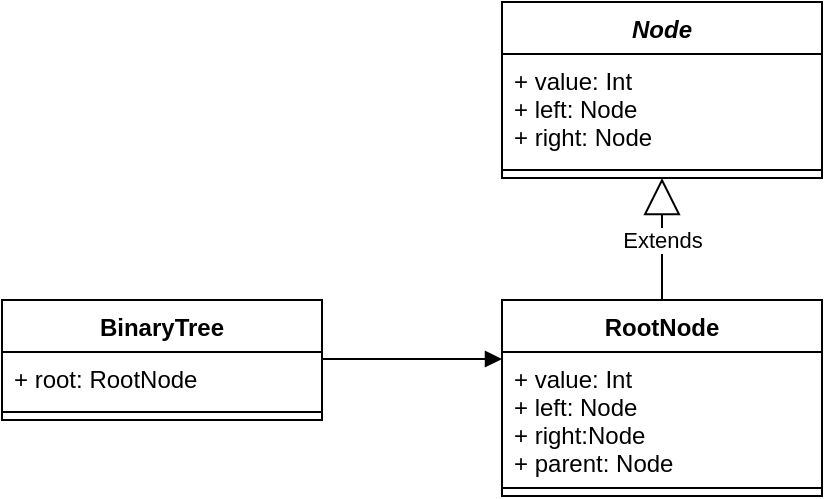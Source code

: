 <mxfile version="11.3.1" type="google" pages="1"><diagram id="MuLsgzT75JsnL3t8U8Bs" name="Page-1"><mxGraphModel dx="269" dy="573" grid="1" gridSize="10" guides="1" tooltips="1" connect="1" arrows="1" fold="1" page="1" pageScale="1" pageWidth="850" pageHeight="1100" math="0" shadow="0"><root><mxCell id="0"/><mxCell id="1" parent="0"/><mxCell id="HIlvgoCmpl1X1SGTMijy-1" value="BinaryTree" style="swimlane;fontStyle=1;align=center;verticalAlign=top;childLayout=stackLayout;horizontal=1;startSize=26;horizontalStack=0;resizeParent=1;resizeParentMax=0;resizeLast=0;collapsible=1;marginBottom=0;" parent="1" vertex="1"><mxGeometry x="120" y="220" width="160" height="60" as="geometry"/></mxCell><mxCell id="HIlvgoCmpl1X1SGTMijy-2" value="+ root: RootNode" style="text;strokeColor=none;fillColor=none;align=left;verticalAlign=top;spacingLeft=4;spacingRight=4;overflow=hidden;rotatable=0;points=[[0,0.5],[1,0.5]];portConstraint=eastwest;" parent="HIlvgoCmpl1X1SGTMijy-1" vertex="1"><mxGeometry y="26" width="160" height="26" as="geometry"/></mxCell><mxCell id="HIlvgoCmpl1X1SGTMijy-3" value="" style="line;strokeWidth=1;fillColor=none;align=left;verticalAlign=middle;spacingTop=-1;spacingLeft=3;spacingRight=3;rotatable=0;labelPosition=right;points=[];portConstraint=eastwest;" parent="HIlvgoCmpl1X1SGTMijy-1" vertex="1"><mxGeometry y="52" width="160" height="8" as="geometry"/></mxCell><mxCell id="HIlvgoCmpl1X1SGTMijy-5" value="RootNode" style="swimlane;fontStyle=1;align=center;verticalAlign=top;childLayout=stackLayout;horizontal=1;startSize=26;horizontalStack=0;resizeParent=1;resizeParentMax=0;resizeLast=0;collapsible=1;marginBottom=0;" parent="1" vertex="1"><mxGeometry x="370" y="220" width="160" height="98" as="geometry"/></mxCell><mxCell id="HIlvgoCmpl1X1SGTMijy-6" value="+ value: Int&#10;+ left: Node&#10;+ right:Node&#10;+ parent: Node" style="text;strokeColor=none;fillColor=none;align=left;verticalAlign=top;spacingLeft=4;spacingRight=4;overflow=hidden;rotatable=0;points=[[0,0.5],[1,0.5]];portConstraint=eastwest;" parent="HIlvgoCmpl1X1SGTMijy-5" vertex="1"><mxGeometry y="26" width="160" height="64" as="geometry"/></mxCell><mxCell id="HIlvgoCmpl1X1SGTMijy-7" value="" style="line;strokeWidth=1;fillColor=none;align=left;verticalAlign=middle;spacingTop=-1;spacingLeft=3;spacingRight=3;rotatable=0;labelPosition=right;points=[];portConstraint=eastwest;" parent="HIlvgoCmpl1X1SGTMijy-5" vertex="1"><mxGeometry y="90" width="160" height="8" as="geometry"/></mxCell><mxCell id="HIlvgoCmpl1X1SGTMijy-9" value="Node" style="swimlane;fontStyle=3;align=center;verticalAlign=top;childLayout=stackLayout;horizontal=1;startSize=26;horizontalStack=0;resizeParent=1;resizeParentMax=0;resizeLast=0;collapsible=1;marginBottom=0;" parent="1" vertex="1"><mxGeometry x="370" y="71" width="160" height="88" as="geometry"/></mxCell><mxCell id="HIlvgoCmpl1X1SGTMijy-10" value="+ value: Int&#10;+ left: Node&#10;+ right: Node" style="text;strokeColor=none;fillColor=none;align=left;verticalAlign=top;spacingLeft=4;spacingRight=4;overflow=hidden;rotatable=0;points=[[0,0.5],[1,0.5]];portConstraint=eastwest;" parent="HIlvgoCmpl1X1SGTMijy-9" vertex="1"><mxGeometry y="26" width="160" height="54" as="geometry"/></mxCell><mxCell id="HIlvgoCmpl1X1SGTMijy-11" value="" style="line;strokeWidth=1;fillColor=none;align=left;verticalAlign=middle;spacingTop=-1;spacingLeft=3;spacingRight=3;rotatable=0;labelPosition=right;points=[];portConstraint=eastwest;" parent="HIlvgoCmpl1X1SGTMijy-9" vertex="1"><mxGeometry y="80" width="160" height="8" as="geometry"/></mxCell><mxCell id="HIlvgoCmpl1X1SGTMijy-19" value="Extends" style="endArrow=block;endSize=16;endFill=0;html=1;entryX=0.5;entryY=1;entryDx=0;entryDy=0;exitX=0.5;exitY=0;exitDx=0;exitDy=0;" parent="1" source="HIlvgoCmpl1X1SGTMijy-5" target="HIlvgoCmpl1X1SGTMijy-9" edge="1"><mxGeometry width="160" relative="1" as="geometry"><mxPoint x="130" y="340" as="sourcePoint"/><mxPoint x="450.96" y="187.99" as="targetPoint"/></mxGeometry></mxCell><mxCell id="HIlvgoCmpl1X1SGTMijy-20" value="" style="endArrow=block;endFill=1;html=1;edgeStyle=orthogonalEdgeStyle;align=left;verticalAlign=top;" parent="1" edge="1"><mxGeometry x="-1" relative="1" as="geometry"><mxPoint x="280" y="249.5" as="sourcePoint"/><mxPoint x="370" y="249.5" as="targetPoint"/></mxGeometry></mxCell><mxCell id="HIlvgoCmpl1X1SGTMijy-21" value="" style="resizable=0;html=1;align=left;verticalAlign=bottom;labelBackgroundColor=#ffffff;fontSize=10;" parent="HIlvgoCmpl1X1SGTMijy-20" connectable="0" vertex="1"><mxGeometry x="-1" relative="1" as="geometry"/></mxCell></root></mxGraphModel></diagram></mxfile>